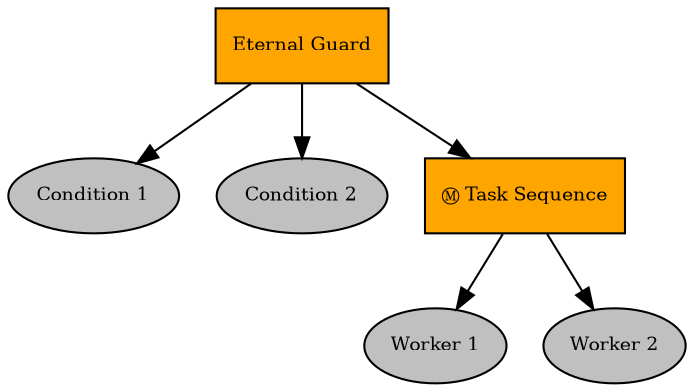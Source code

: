 digraph pastafarianism {
ordering=out;
graph [fontname="times-roman"];
node [fontname="times-roman"];
edge [fontname="times-roman"];
"Eternal Guard" [fillcolor=orange, fontcolor=black, fontsize=9, label="Eternal Guard", shape=box, style=filled];
"Condition 1" [fillcolor=gray, fontcolor=black, fontsize=9, label="Condition 1", shape=ellipse, style=filled];
"Eternal Guard" -> "Condition 1";
"Condition 2" [fillcolor=gray, fontcolor=black, fontsize=9, label="Condition 2", shape=ellipse, style=filled];
"Eternal Guard" -> "Condition 2";
"Task Sequence" [fillcolor=orange, fontcolor=black, fontsize=9, label="Ⓜ Task Sequence", shape=box, style=filled];
"Eternal Guard" -> "Task Sequence";
"Worker 1" [fillcolor=gray, fontcolor=black, fontsize=9, label="Worker 1", shape=ellipse, style=filled];
"Task Sequence" -> "Worker 1";
"Worker 2" [fillcolor=gray, fontcolor=black, fontsize=9, label="Worker 2", shape=ellipse, style=filled];
"Task Sequence" -> "Worker 2";
}

